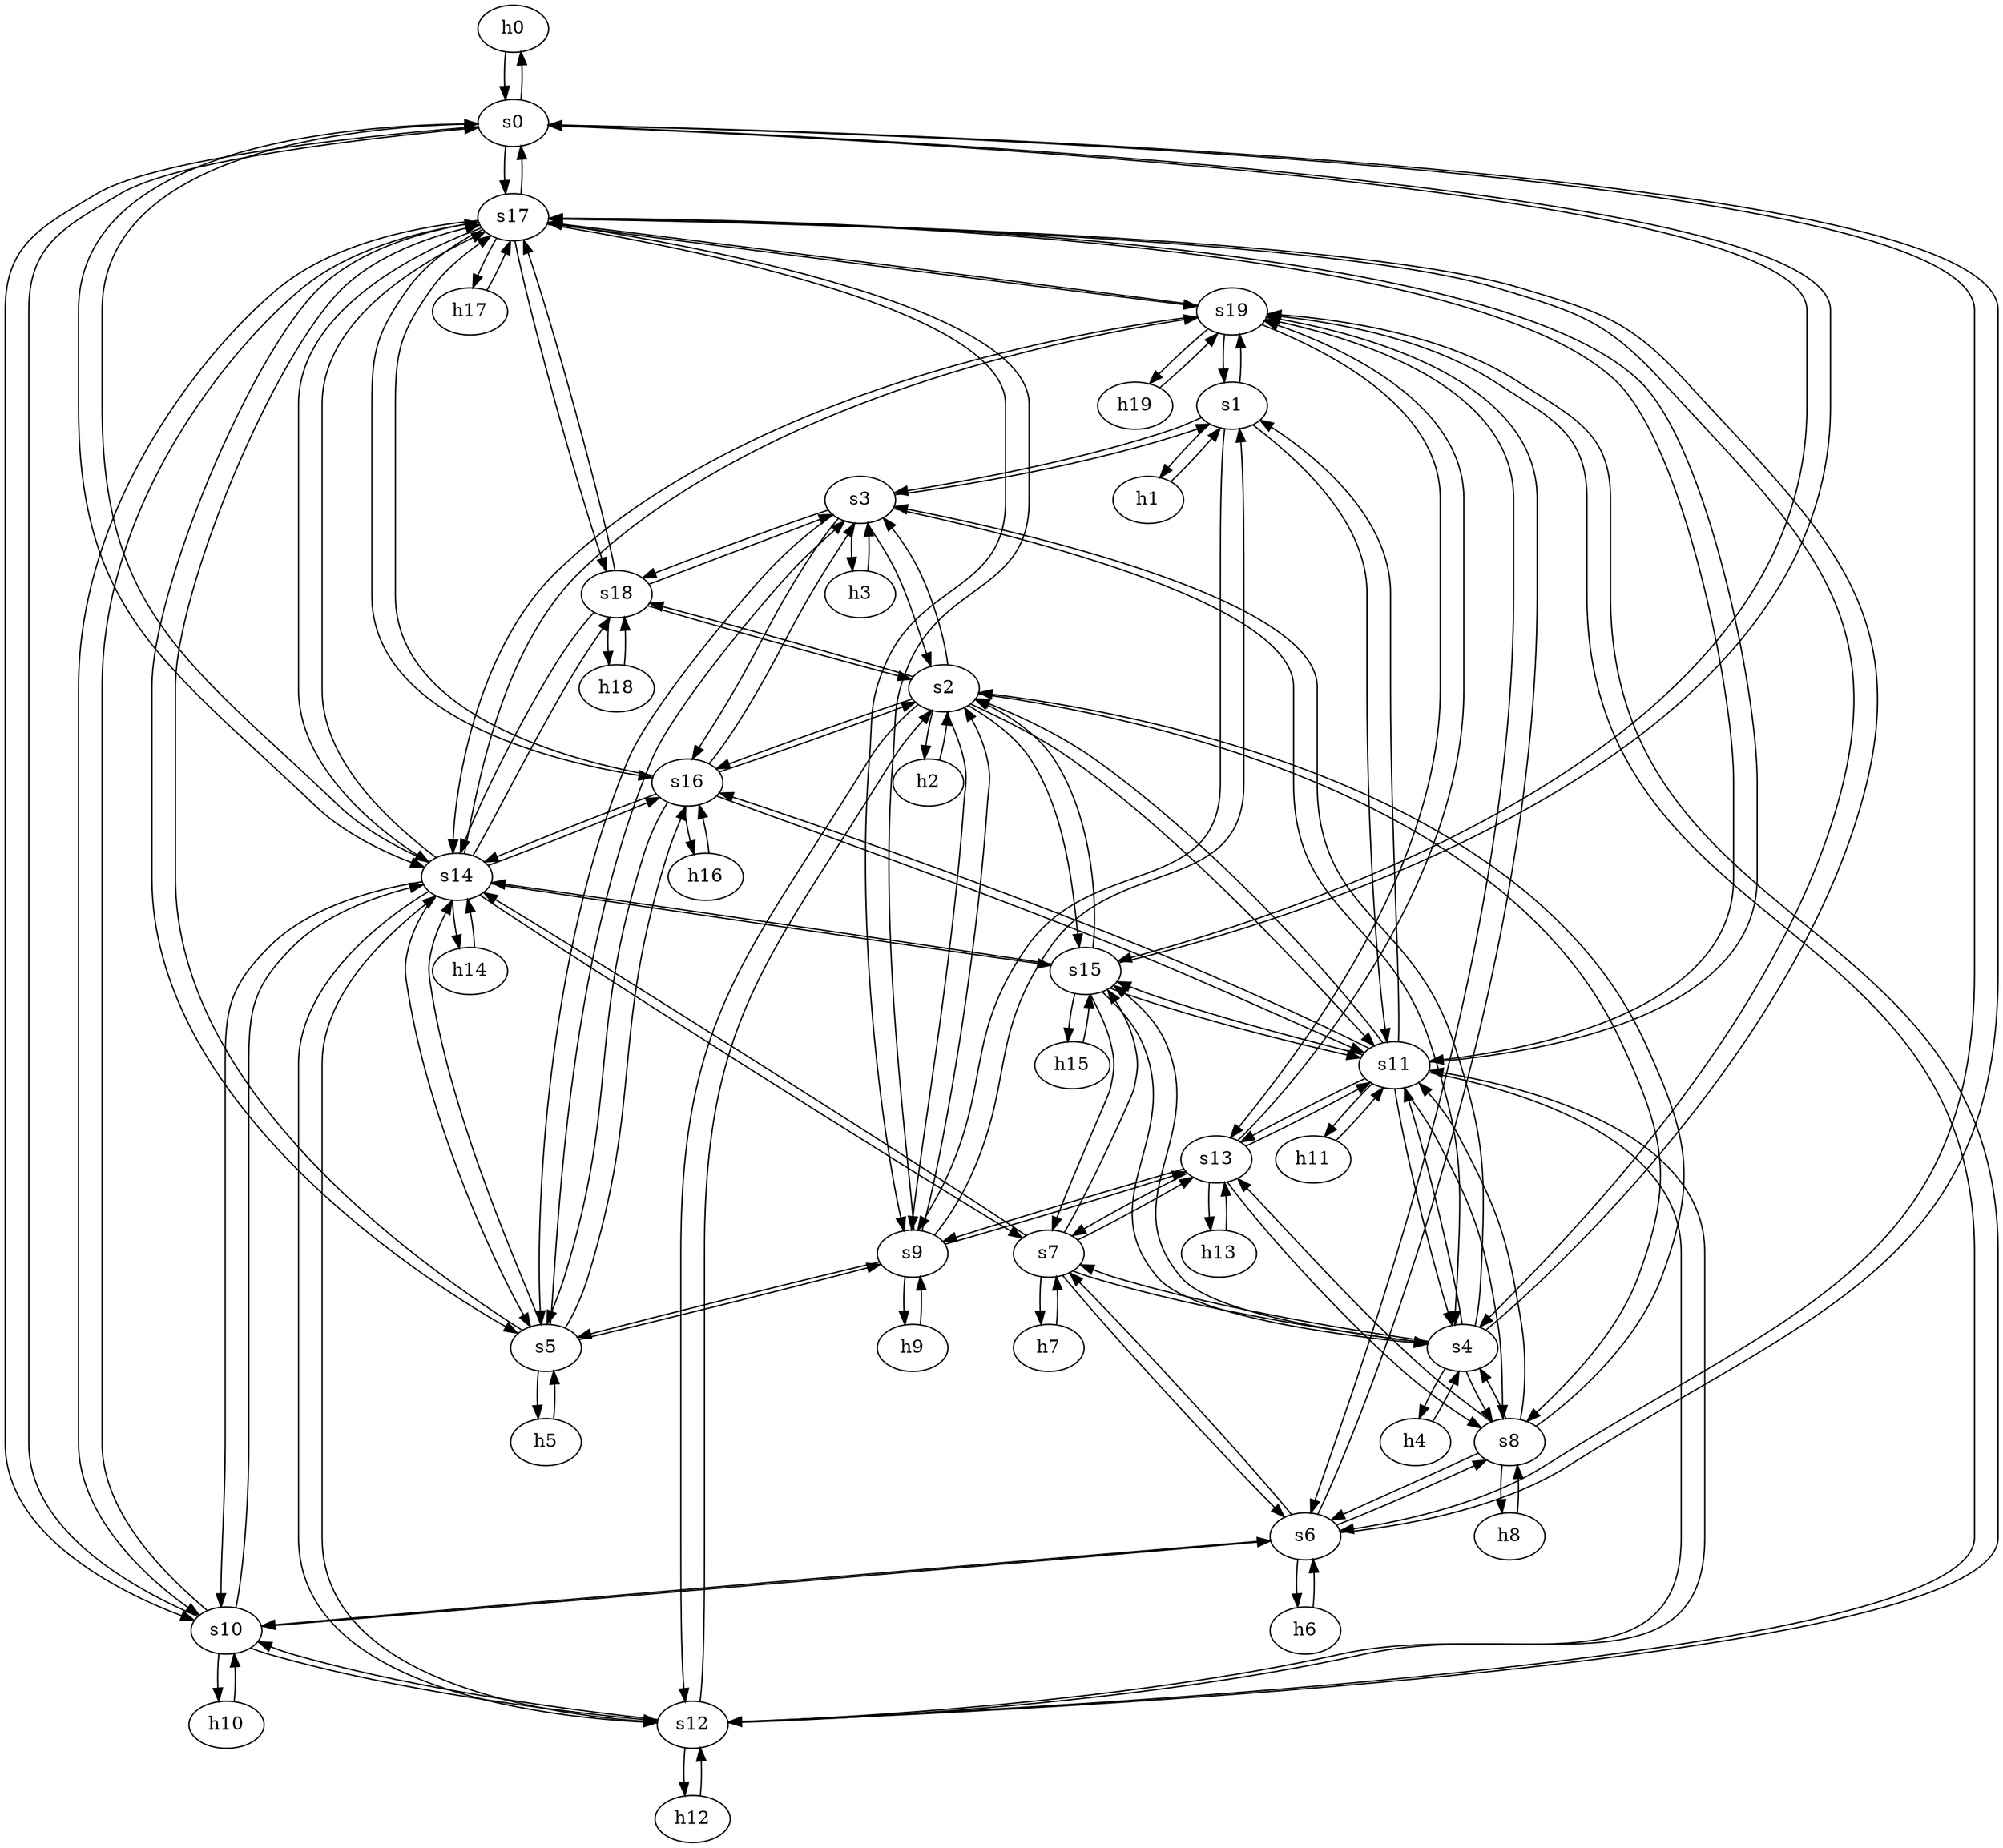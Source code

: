 strict digraph gnm20m60{
	h0 [ip="0.0.0.20",
		mac="00:00:00:00:0:20",
		type=host];
	s0 [id=0, 
		type=switch];
	h1 [ip="0.0.0.21",
		mac="00:00:00:00:0:21",
		type=host];
	s1 [id=1, 
		type=switch];
	h2 [ip="0.0.0.22",
		mac="00:00:00:00:0:22",
		type=host];
	s2 [id=2, 
		type=switch];
	h3 [ip="0.0.0.23",
		mac="00:00:00:00:0:23",
		type=host];
	s3 [id=3, 
		type=switch];
	h4 [ip="0.0.0.24",
		mac="00:00:00:00:0:24",
		type=host];
	s4 [id=4, 
		type=switch];
	h5 [ip="0.0.0.25",
		mac="00:00:00:00:0:25",
		type=host];
	s5 [id=5, 
		type=switch];
	h6 [ip="0.0.0.26",
		mac="00:00:00:00:0:26",
		type=host];
	s6 [id=6, 
		type=switch];
	h7 [ip="0.0.0.27",
		mac="00:00:00:00:0:27",
		type=host];
	s7 [id=7, 
		type=switch];
	h8 [ip="0.0.0.28",
		mac="00:00:00:00:0:28",
		type=host];
	s8 [id=8, 
		type=switch];
	h9 [ip="0.0.0.29",
		mac="00:00:00:00:0:29",
		type=host];
	s9 [id=9, 
		type=switch];
	h10 [ip="0.0.0.30",
		mac="00:00:00:00:0:30",
		type=host];
	s10 [id=10, 
		type=switch];
	h11 [ip="0.0.0.31",
		mac="00:00:00:00:0:31",
		type=host];
	s11 [id=11, 
		type=switch];
	h12 [ip="0.0.0.32",
		mac="00:00:00:00:0:32",
		type=host];
	s12 [id=12, 
		type=switch];
	h13 [ip="0.0.0.33",
		mac="00:00:00:00:0:33",
		type=host];
	s13 [id=13, 
		type=switch];
	h14 [ip="0.0.0.34",
		mac="00:00:00:00:0:34",
		type=host];
	s14 [id=14, 
		type=switch];
	h15 [ip="0.0.0.35",
		mac="00:00:00:00:0:35",
		type=host];
	s15 [id=15, 
		type=switch];
	h16 [ip="0.0.0.36",
		mac="00:00:00:00:0:36",
		type=host];
	s16 [id=16, 
		type=switch];
	h17 [ip="0.0.0.37",
		mac="00:00:00:00:0:37",
		type=host];
	s17 [id=17, 
		type=switch];
	h18 [ip="0.0.0.38",
		mac="00:00:00:00:0:38",
		type=host];
	s18 [id=18, 
		type=switch];
	h19 [ip="0.0.0.39",
		mac="00:00:00:00:0:39",
		type=host];
	s19 [id=19, 
		type=switch];
	h0 -> s0  [capacity="100Gbps", 
				cost=1, 
				dst_port=1,
				src_port=1];
	s0 -> h0  [capacity="100Gbps", 
				cost=1, 
				dst_port=1,
				src_port=1];
	h1 -> s1  [capacity="100Gbps", 
				cost=1, 
				dst_port=1,
				src_port=1];
	s1 -> h1  [capacity="100Gbps", 
				cost=1, 
				dst_port=1,
				src_port=1];
	h2 -> s2  [capacity="100Gbps", 
				cost=1, 
				dst_port=1,
				src_port=1];
	s2 -> h2  [capacity="100Gbps", 
				cost=1, 
				dst_port=1,
				src_port=1];
	h3 -> s3  [capacity="100Gbps", 
				cost=1, 
				dst_port=1,
				src_port=1];
	s3 -> h3  [capacity="100Gbps", 
				cost=1, 
				dst_port=1,
				src_port=1];
	h4 -> s4  [capacity="100Gbps", 
				cost=1, 
				dst_port=1,
				src_port=1];
	s4 -> h4  [capacity="100Gbps", 
				cost=1, 
				dst_port=1,
				src_port=1];
	h5 -> s5  [capacity="100Gbps", 
				cost=1, 
				dst_port=1,
				src_port=1];
	s5 -> h5  [capacity="100Gbps", 
				cost=1, 
				dst_port=1,
				src_port=1];
	h6 -> s6  [capacity="100Gbps", 
				cost=1, 
				dst_port=1,
				src_port=1];
	s6 -> h6  [capacity="100Gbps", 
				cost=1, 
				dst_port=1,
				src_port=1];
	h7 -> s7  [capacity="100Gbps", 
				cost=1, 
				dst_port=1,
				src_port=1];
	s7 -> h7  [capacity="100Gbps", 
				cost=1, 
				dst_port=1,
				src_port=1];
	h8 -> s8  [capacity="100Gbps", 
				cost=1, 
				dst_port=1,
				src_port=1];
	s8 -> h8  [capacity="100Gbps", 
				cost=1, 
				dst_port=1,
				src_port=1];
	h9 -> s9  [capacity="100Gbps", 
				cost=1, 
				dst_port=1,
				src_port=1];
	s9 -> h9  [capacity="100Gbps", 
				cost=1, 
				dst_port=1,
				src_port=1];
	h10 -> s10  [capacity="100Gbps", 
				cost=1, 
				dst_port=1,
				src_port=1];
	s10 -> h10  [capacity="100Gbps", 
				cost=1, 
				dst_port=1,
				src_port=1];
	h11 -> s11  [capacity="100Gbps", 
				cost=1, 
				dst_port=1,
				src_port=1];
	s11 -> h11  [capacity="100Gbps", 
				cost=1, 
				dst_port=1,
				src_port=1];
	h12 -> s12  [capacity="100Gbps", 
				cost=1, 
				dst_port=1,
				src_port=1];
	s12 -> h12  [capacity="100Gbps", 
				cost=1, 
				dst_port=1,
				src_port=1];
	h13 -> s13  [capacity="100Gbps", 
				cost=1, 
				dst_port=1,
				src_port=1];
	s13 -> h13  [capacity="100Gbps", 
				cost=1, 
				dst_port=1,
				src_port=1];
	h14 -> s14  [capacity="100Gbps", 
				cost=1, 
				dst_port=1,
				src_port=1];
	s14 -> h14  [capacity="100Gbps", 
				cost=1, 
				dst_port=1,
				src_port=1];
	h15 -> s15  [capacity="100Gbps", 
				cost=1, 
				dst_port=1,
				src_port=1];
	s15 -> h15  [capacity="100Gbps", 
				cost=1, 
				dst_port=1,
				src_port=1];
	h16 -> s16  [capacity="100Gbps", 
				cost=1, 
				dst_port=1,
				src_port=1];
	s16 -> h16  [capacity="100Gbps", 
				cost=1, 
				dst_port=1,
				src_port=1];
	h17 -> s17  [capacity="100Gbps", 
				cost=1, 
				dst_port=1,
				src_port=1];
	s17 -> h17  [capacity="100Gbps", 
				cost=1, 
				dst_port=1,
				src_port=1];
	h18 -> s18  [capacity="100Gbps", 
				cost=1, 
				dst_port=1,
				src_port=1];
	s18 -> h18  [capacity="100Gbps", 
				cost=1, 
				dst_port=1,
				src_port=1];
	h19 -> s19  [capacity="100Gbps", 
				cost=1, 
				dst_port=1,
				src_port=1];
	s19 -> h19  [capacity="100Gbps", 
				cost=1, 
				dst_port=1,
				src_port=1];
	s0 -> s6  [capacity="1Gbps", 
				cost=1, 
				dst_port=1,
				src_port=1];
	s0 -> s10  [capacity="1Gbps", 
				cost=1, 
				dst_port=1,
				src_port=1];
	s0 -> s14  [capacity="1Gbps", 
				cost=1, 
				dst_port=1,
				src_port=1];
	s0 -> s15  [capacity="1Gbps", 
				cost=1, 
				dst_port=1,
				src_port=1];
	s0 -> s17  [capacity="1Gbps", 
				cost=1, 
				dst_port=1,
				src_port=1];
	s1 -> s3  [capacity="1Gbps", 
				cost=1, 
				dst_port=1,
				src_port=1];
	s1 -> s9  [capacity="1Gbps", 
				cost=1, 
				dst_port=1,
				src_port=1];
	s1 -> s11  [capacity="1Gbps", 
				cost=1, 
				dst_port=1,
				src_port=1];
	s1 -> s19  [capacity="1Gbps", 
				cost=1, 
				dst_port=1,
				src_port=1];
	s2 -> s3  [capacity="1Gbps", 
				cost=1, 
				dst_port=1,
				src_port=1];
	s2 -> s8  [capacity="1Gbps", 
				cost=1, 
				dst_port=1,
				src_port=1];
	s2 -> s9  [capacity="1Gbps", 
				cost=1, 
				dst_port=1,
				src_port=1];
	s2 -> s11  [capacity="1Gbps", 
				cost=1, 
				dst_port=1,
				src_port=1];
	s2 -> s12  [capacity="1Gbps", 
				cost=1, 
				dst_port=1,
				src_port=1];
	s2 -> s15  [capacity="1Gbps", 
				cost=1, 
				dst_port=1,
				src_port=1];
	s2 -> s16  [capacity="1Gbps", 
				cost=1, 
				dst_port=1,
				src_port=1];
	s2 -> s18  [capacity="1Gbps", 
				cost=1, 
				dst_port=1,
				src_port=1];
	s3 -> s1  [capacity="1Gbps", 
				cost=1, 
				dst_port=1,
				src_port=1];
	s3 -> s2  [capacity="1Gbps", 
				cost=1, 
				dst_port=1,
				src_port=1];
	s3 -> s4  [capacity="1Gbps", 
				cost=1, 
				dst_port=1,
				src_port=1];
	s3 -> s5  [capacity="1Gbps", 
				cost=1, 
				dst_port=1,
				src_port=1];
	s3 -> s16  [capacity="1Gbps", 
				cost=1, 
				dst_port=1,
				src_port=1];
	s3 -> s18  [capacity="1Gbps", 
				cost=1, 
				dst_port=1,
				src_port=1];
	s4 -> s3  [capacity="1Gbps", 
				cost=1, 
				dst_port=1,
				src_port=1];
	s4 -> s7  [capacity="1Gbps", 
				cost=1, 
				dst_port=1,
				src_port=1];
	s4 -> s8  [capacity="1Gbps", 
				cost=1, 
				dst_port=1,
				src_port=1];
	s4 -> s11  [capacity="1Gbps", 
				cost=1, 
				dst_port=1,
				src_port=1];
	s4 -> s15  [capacity="1Gbps", 
				cost=1, 
				dst_port=1,
				src_port=1];
	s4 -> s17  [capacity="1Gbps", 
				cost=1, 
				dst_port=1,
				src_port=1];
	s5 -> s3  [capacity="1Gbps", 
				cost=1, 
				dst_port=1,
				src_port=1];
	s5 -> s9  [capacity="1Gbps", 
				cost=1, 
				dst_port=1,
				src_port=1];
	s5 -> s14  [capacity="1Gbps", 
				cost=1, 
				dst_port=1,
				src_port=1];
	s5 -> s16  [capacity="1Gbps", 
				cost=1, 
				dst_port=1,
				src_port=1];
	s5 -> s17  [capacity="1Gbps", 
				cost=1, 
				dst_port=1,
				src_port=1];
	s6 -> s0  [capacity="1Gbps", 
				cost=1, 
				dst_port=1,
				src_port=1];
	s6 -> s7  [capacity="1Gbps", 
				cost=1, 
				dst_port=1,
				src_port=1];
	s6 -> s8  [capacity="1Gbps", 
				cost=1, 
				dst_port=1,
				src_port=1];
	s6 -> s10  [capacity="1Gbps", 
				cost=1, 
				dst_port=1,
				src_port=1];
	s6 -> s19  [capacity="1Gbps", 
				cost=1, 
				dst_port=1,
				src_port=1];
	s7 -> s4  [capacity="1Gbps", 
				cost=1, 
				dst_port=1,
				src_port=1];
	s7 -> s6  [capacity="1Gbps", 
				cost=1, 
				dst_port=1,
				src_port=1];
	s7 -> s13  [capacity="1Gbps", 
				cost=1, 
				dst_port=1,
				src_port=1];
	s7 -> s14  [capacity="1Gbps", 
				cost=1, 
				dst_port=1,
				src_port=1];
	s7 -> s15  [capacity="1Gbps", 
				cost=1, 
				dst_port=1,
				src_port=1];
	s8 -> s2  [capacity="1Gbps", 
				cost=1, 
				dst_port=1,
				src_port=1];
	s8 -> s4  [capacity="1Gbps", 
				cost=1, 
				dst_port=1,
				src_port=1];
	s8 -> s6  [capacity="1Gbps", 
				cost=1, 
				dst_port=1,
				src_port=1];
	s8 -> s11  [capacity="1Gbps", 
				cost=1, 
				dst_port=1,
				src_port=1];
	s8 -> s13  [capacity="1Gbps", 
				cost=1, 
				dst_port=1,
				src_port=1];
	s9 -> s1  [capacity="1Gbps", 
				cost=1, 
				dst_port=1,
				src_port=1];
	s9 -> s2  [capacity="1Gbps", 
				cost=1, 
				dst_port=1,
				src_port=1];
	s9 -> s5  [capacity="1Gbps", 
				cost=1, 
				dst_port=1,
				src_port=1];
	s9 -> s13  [capacity="1Gbps", 
				cost=1, 
				dst_port=1,
				src_port=1];
	s9 -> s17  [capacity="1Gbps", 
				cost=1, 
				dst_port=1,
				src_port=1];
	s10 -> s0  [capacity="1Gbps", 
				cost=1, 
				dst_port=1,
				src_port=1];
	s10 -> s6  [capacity="1Gbps", 
				cost=1, 
				dst_port=1,
				src_port=1];
	s10 -> s12  [capacity="1Gbps", 
				cost=1, 
				dst_port=1,
				src_port=1];
	s10 -> s14  [capacity="1Gbps", 
				cost=1, 
				dst_port=1,
				src_port=1];
	s10 -> s17  [capacity="1Gbps", 
				cost=1, 
				dst_port=1,
				src_port=1];
	s11 -> s1  [capacity="1Gbps", 
				cost=1, 
				dst_port=1,
				src_port=1];
	s11 -> s2  [capacity="1Gbps", 
				cost=1, 
				dst_port=1,
				src_port=1];
	s11 -> s4  [capacity="1Gbps", 
				cost=1, 
				dst_port=1,
				src_port=1];
	s11 -> s8  [capacity="1Gbps", 
				cost=1, 
				dst_port=1,
				src_port=1];
	s11 -> s12  [capacity="1Gbps", 
				cost=1, 
				dst_port=1,
				src_port=1];
	s11 -> s13  [capacity="1Gbps", 
				cost=1, 
				dst_port=1,
				src_port=1];
	s11 -> s15  [capacity="1Gbps", 
				cost=1, 
				dst_port=1,
				src_port=1];
	s11 -> s16  [capacity="1Gbps", 
				cost=1, 
				dst_port=1,
				src_port=1];
	s11 -> s17  [capacity="1Gbps", 
				cost=1, 
				dst_port=1,
				src_port=1];
	s12 -> s2  [capacity="1Gbps", 
				cost=1, 
				dst_port=1,
				src_port=1];
	s12 -> s10  [capacity="1Gbps", 
				cost=1, 
				dst_port=1,
				src_port=1];
	s12 -> s11  [capacity="1Gbps", 
				cost=1, 
				dst_port=1,
				src_port=1];
	s12 -> s14  [capacity="1Gbps", 
				cost=1, 
				dst_port=1,
				src_port=1];
	s12 -> s19  [capacity="1Gbps", 
				cost=1, 
				dst_port=1,
				src_port=1];
	s13 -> s7  [capacity="1Gbps", 
				cost=1, 
				dst_port=1,
				src_port=1];
	s13 -> s8  [capacity="1Gbps", 
				cost=1, 
				dst_port=1,
				src_port=1];
	s13 -> s9  [capacity="1Gbps", 
				cost=1, 
				dst_port=1,
				src_port=1];
	s13 -> s11  [capacity="1Gbps", 
				cost=1, 
				dst_port=1,
				src_port=1];
	s13 -> s19  [capacity="1Gbps", 
				cost=1, 
				dst_port=1,
				src_port=1];
	s14 -> s0  [capacity="1Gbps", 
				cost=1, 
				dst_port=1,
				src_port=1];
	s14 -> s5  [capacity="1Gbps", 
				cost=1, 
				dst_port=1,
				src_port=1];
	s14 -> s7  [capacity="1Gbps", 
				cost=1, 
				dst_port=1,
				src_port=1];
	s14 -> s10  [capacity="1Gbps", 
				cost=1, 
				dst_port=1,
				src_port=1];
	s14 -> s12  [capacity="1Gbps", 
				cost=1, 
				dst_port=1,
				src_port=1];
	s14 -> s15  [capacity="1Gbps", 
				cost=1, 
				dst_port=1,
				src_port=1];
	s14 -> s16  [capacity="1Gbps", 
				cost=1, 
				dst_port=1,
				src_port=1];
	s14 -> s17  [capacity="1Gbps", 
				cost=1, 
				dst_port=1,
				src_port=1];
	s14 -> s18  [capacity="1Gbps", 
				cost=1, 
				dst_port=1,
				src_port=1];
	s14 -> s19  [capacity="1Gbps", 
				cost=1, 
				dst_port=1,
				src_port=1];
	s15 -> s0  [capacity="1Gbps", 
				cost=1, 
				dst_port=1,
				src_port=1];
	s15 -> s2  [capacity="1Gbps", 
				cost=1, 
				dst_port=1,
				src_port=1];
	s15 -> s4  [capacity="1Gbps", 
				cost=1, 
				dst_port=1,
				src_port=1];
	s15 -> s7  [capacity="1Gbps", 
				cost=1, 
				dst_port=1,
				src_port=1];
	s15 -> s11  [capacity="1Gbps", 
				cost=1, 
				dst_port=1,
				src_port=1];
	s15 -> s14  [capacity="1Gbps", 
				cost=1, 
				dst_port=1,
				src_port=1];
	s16 -> s2  [capacity="1Gbps", 
				cost=1, 
				dst_port=1,
				src_port=1];
	s16 -> s3  [capacity="1Gbps", 
				cost=1, 
				dst_port=1,
				src_port=1];
	s16 -> s5  [capacity="1Gbps", 
				cost=1, 
				dst_port=1,
				src_port=1];
	s16 -> s11  [capacity="1Gbps", 
				cost=1, 
				dst_port=1,
				src_port=1];
	s16 -> s14  [capacity="1Gbps", 
				cost=1, 
				dst_port=1,
				src_port=1];
	s16 -> s17  [capacity="1Gbps", 
				cost=1, 
				dst_port=1,
				src_port=1];
	s17 -> s0  [capacity="1Gbps", 
				cost=1, 
				dst_port=1,
				src_port=1];
	s17 -> s4  [capacity="1Gbps", 
				cost=1, 
				dst_port=1,
				src_port=1];
	s17 -> s5  [capacity="1Gbps", 
				cost=1, 
				dst_port=1,
				src_port=1];
	s17 -> s9  [capacity="1Gbps", 
				cost=1, 
				dst_port=1,
				src_port=1];
	s17 -> s10  [capacity="1Gbps", 
				cost=1, 
				dst_port=1,
				src_port=1];
	s17 -> s11  [capacity="1Gbps", 
				cost=1, 
				dst_port=1,
				src_port=1];
	s17 -> s14  [capacity="1Gbps", 
				cost=1, 
				dst_port=1,
				src_port=1];
	s17 -> s16  [capacity="1Gbps", 
				cost=1, 
				dst_port=1,
				src_port=1];
	s17 -> s18  [capacity="1Gbps", 
				cost=1, 
				dst_port=1,
				src_port=1];
	s17 -> s19  [capacity="1Gbps", 
				cost=1, 
				dst_port=1,
				src_port=1];
	s18 -> s2  [capacity="1Gbps", 
				cost=1, 
				dst_port=1,
				src_port=1];
	s18 -> s3  [capacity="1Gbps", 
				cost=1, 
				dst_port=1,
				src_port=1];
	s18 -> s14  [capacity="1Gbps", 
				cost=1, 
				dst_port=1,
				src_port=1];
	s18 -> s17  [capacity="1Gbps", 
				cost=1, 
				dst_port=1,
				src_port=1];
	s19 -> s1  [capacity="1Gbps", 
				cost=1, 
				dst_port=1,
				src_port=1];
	s19 -> s6  [capacity="1Gbps", 
				cost=1, 
				dst_port=1,
				src_port=1];
	s19 -> s12  [capacity="1Gbps", 
				cost=1, 
				dst_port=1,
				src_port=1];
	s19 -> s13  [capacity="1Gbps", 
				cost=1, 
				dst_port=1,
				src_port=1];
	s19 -> s14  [capacity="1Gbps", 
				cost=1, 
				dst_port=1,
				src_port=1];
	s19 -> s17  [capacity="1Gbps", 
				cost=1, 
				dst_port=1,
				src_port=1];
}